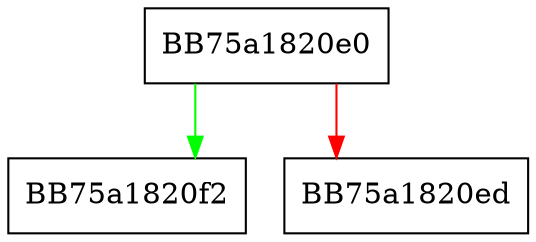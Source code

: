 digraph lock {
  node [shape="box"];
  graph [splines=ortho];
  BB75a1820e0 -> BB75a1820f2 [color="green"];
  BB75a1820e0 -> BB75a1820ed [color="red"];
}